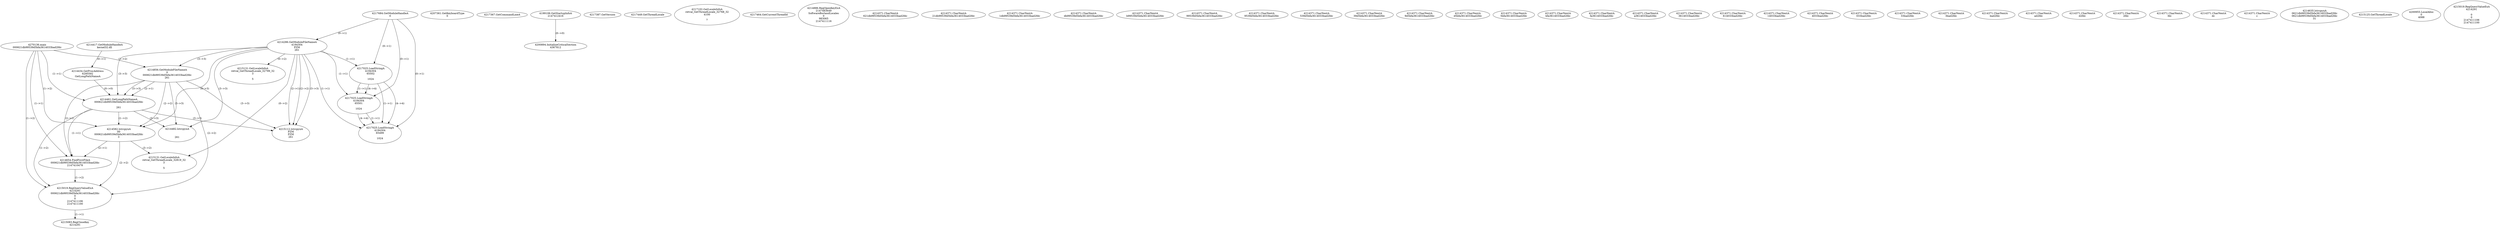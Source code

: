 // Global SCDG with merge call
digraph {
	0 [label="4270136.main
000621db99539d5bfa3614033bad2fdc"]
	1 [label="4217684.GetModuleHandleA
0"]
	2 [label="4207361.GetKeyboardType
0"]
	3 [label="4217367.GetCommandLineA
"]
	4 [label="4199106.GetStartupInfoA
2147412416"]
	5 [label="4217387.GetVersion
"]
	6 [label="4217449.GetThreadLocale
"]
	7 [label="4217102.GetLocaleInfoA
retval_GetThreadLocale_32768_32
4100

7"]
	8 [label="4217464.GetCurrentThreadId
"]
	9 [label="4214286.GetModuleFileNameA
4194304
PZM
261"]
	1 -> 9 [label="(0-->1)"]
	10 [label="4214856.GetModuleFileNameA
0
000621db99539d5bfa3614033bad2fdc
261"]
	0 -> 10 [label="(1-->2)"]
	9 -> 10 [label="(3-->3)"]
	11 [label="4214886.RegOpenKeyExA
2147483649
Software\Borland\Locales
0
983065
2147411116"]
	12 [label="4214417.GetModuleHandleA
kernel32.dll"]
	13 [label="4214434.GetProcAddress
6295592
GetLongPathNameA"]
	12 -> 13 [label="(0-->1)"]
	14 [label="4214461.GetLongPathNameA
000621db99539d5bfa3614033bad2fdc

261"]
	0 -> 14 [label="(1-->1)"]
	10 -> 14 [label="(2-->1)"]
	9 -> 14 [label="(3-->3)"]
	10 -> 14 [label="(3-->3)"]
	13 -> 14 [label="(0-->0)"]
	15 [label="4214582.lstrcpynA
00
000621db99539d5bfa3614033bad2fdc
3"]
	0 -> 15 [label="(1-->2)"]
	10 -> 15 [label="(2-->2)"]
	14 -> 15 [label="(1-->2)"]
	9 -> 15 [label="(0-->3)"]
	16 [label="4214371.CharNextA
621db99539d5bfa3614033bad2fdc"]
	17 [label="4214371.CharNextA
21db99539d5bfa3614033bad2fdc"]
	18 [label="4214371.CharNextA
1db99539d5bfa3614033bad2fdc"]
	19 [label="4214371.CharNextA
db99539d5bfa3614033bad2fdc"]
	20 [label="4214371.CharNextA
b99539d5bfa3614033bad2fdc"]
	21 [label="4214371.CharNextA
99539d5bfa3614033bad2fdc"]
	22 [label="4214371.CharNextA
9539d5bfa3614033bad2fdc"]
	23 [label="4214371.CharNextA
539d5bfa3614033bad2fdc"]
	24 [label="4214371.CharNextA
39d5bfa3614033bad2fdc"]
	25 [label="4214371.CharNextA
9d5bfa3614033bad2fdc"]
	26 [label="4214371.CharNextA
d5bfa3614033bad2fdc"]
	27 [label="4214371.CharNextA
5bfa3614033bad2fdc"]
	28 [label="4214371.CharNextA
bfa3614033bad2fdc"]
	29 [label="4214371.CharNextA
fa3614033bad2fdc"]
	30 [label="4214371.CharNextA
a3614033bad2fdc"]
	31 [label="4214371.CharNextA
3614033bad2fdc"]
	32 [label="4214371.CharNextA
614033bad2fdc"]
	33 [label="4214371.CharNextA
14033bad2fdc"]
	34 [label="4214371.CharNextA
4033bad2fdc"]
	35 [label="4214371.CharNextA
033bad2fdc"]
	36 [label="4214371.CharNextA
33bad2fdc"]
	37 [label="4214371.CharNextA
3bad2fdc"]
	38 [label="4214371.CharNextA
bad2fdc"]
	39 [label="4214371.CharNextA
ad2fdc"]
	40 [label="4214371.CharNextA
d2fdc"]
	41 [label="4214371.CharNextA
2fdc"]
	42 [label="4214371.CharNextA
fdc"]
	43 [label="4214371.CharNextA
dc"]
	44 [label="4214371.CharNextA
c"]
	45 [label="4214635.lstrcpynA
0621db99539d5bfa3614033bad2fdc
0621db99539d5bfa3614033bad2fdc
31"]
	46 [label="4214654.FindFirstFileA
000621db99539d5bfa3614033bad2fdc
2147410478"]
	0 -> 46 [label="(1-->1)"]
	10 -> 46 [label="(2-->1)"]
	14 -> 46 [label="(1-->1)"]
	15 -> 46 [label="(2-->1)"]
	47 [label="4215019.RegQueryValueExA
4214291
000621db99539d5bfa3614033bad2fdc
0
0
2147411106
2147411100"]
	0 -> 47 [label="(1-->2)"]
	10 -> 47 [label="(2-->2)"]
	14 -> 47 [label="(1-->2)"]
	15 -> 47 [label="(2-->2)"]
	46 -> 47 [label="(1-->2)"]
	48 [label="4215083.RegCloseKey
4214291"]
	47 -> 48 [label="(1-->1)"]
	49 [label="4215112.lstrcpynA
PZM
PZM
261"]
	9 -> 49 [label="(2-->1)"]
	9 -> 49 [label="(2-->2)"]
	9 -> 49 [label="(3-->3)"]
	10 -> 49 [label="(3-->3)"]
	14 -> 49 [label="(3-->3)"]
	50 [label="4215125.GetThreadLocale
"]
	51 [label="4215131.GetLocaleInfoA
retval_GetThreadLocale_32819_32
3

5"]
	9 -> 51 [label="(0-->2)"]
	15 -> 51 [label="(3-->2)"]
	52 [label="4217025.LoadStringA
4194304
65502

1024"]
	1 -> 52 [label="(0-->1)"]
	9 -> 52 [label="(1-->1)"]
	53 [label="4217025.LoadStringA
4194304
65501

1024"]
	1 -> 53 [label="(0-->1)"]
	9 -> 53 [label="(1-->1)"]
	52 -> 53 [label="(1-->1)"]
	52 -> 53 [label="(4-->4)"]
	54 [label="4217025.LoadStringA
4194304
65499

1024"]
	1 -> 54 [label="(0-->1)"]
	9 -> 54 [label="(1-->1)"]
	52 -> 54 [label="(1-->1)"]
	53 -> 54 [label="(1-->1)"]
	52 -> 54 [label="(4-->4)"]
	53 -> 54 [label="(4-->4)"]
	55 [label="4200894.InitializeCriticalSection
4367812"]
	4 -> 55 [label="(0-->0)"]
	56 [label="4200955.LocalAlloc
0
4088"]
	57 [label="4214482.lstrcpynA


261"]
	9 -> 57 [label="(3-->3)"]
	10 -> 57 [label="(3-->3)"]
	14 -> 57 [label="(3-->3)"]
	58 [label="4215019.RegQueryValueExA
4214291

0
0
2147411106
2147411100"]
	59 [label="4215131.GetLocaleInfoA
retval_GetThreadLocale_32799_32
3

5"]
	9 -> 59 [label="(0-->2)"]
}
